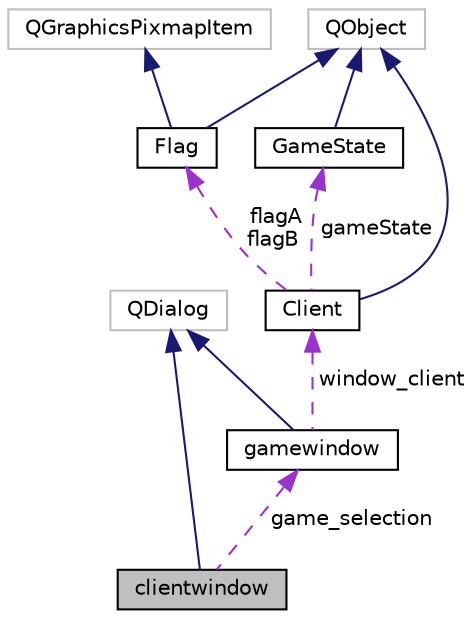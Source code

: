 digraph "clientwindow"
{
  edge [fontname="Helvetica",fontsize="10",labelfontname="Helvetica",labelfontsize="10"];
  node [fontname="Helvetica",fontsize="10",shape=record];
  Node1 [label="clientwindow",height=0.2,width=0.4,color="black", fillcolor="grey75", style="filled", fontcolor="black"];
  Node2 -> Node1 [dir="back",color="midnightblue",fontsize="10",style="solid",fontname="Helvetica"];
  Node2 [label="QDialog",height=0.2,width=0.4,color="grey75", fillcolor="white", style="filled"];
  Node3 -> Node1 [dir="back",color="darkorchid3",fontsize="10",style="dashed",label=" game_selection" ,fontname="Helvetica"];
  Node3 [label="gamewindow",height=0.2,width=0.4,color="black", fillcolor="white", style="filled",URL="$classgamewindow.html",tooltip="The gamewindow class. "];
  Node2 -> Node3 [dir="back",color="midnightblue",fontsize="10",style="solid",fontname="Helvetica"];
  Node4 -> Node3 [dir="back",color="darkorchid3",fontsize="10",style="dashed",label=" window_client" ,fontname="Helvetica"];
  Node4 [label="Client",height=0.2,width=0.4,color="black", fillcolor="white", style="filled",URL="$class_client.html"];
  Node5 -> Node4 [dir="back",color="midnightblue",fontsize="10",style="solid",fontname="Helvetica"];
  Node5 [label="QObject",height=0.2,width=0.4,color="grey75", fillcolor="white", style="filled"];
  Node6 -> Node4 [dir="back",color="darkorchid3",fontsize="10",style="dashed",label=" flagA\nflagB" ,fontname="Helvetica"];
  Node6 [label="Flag",height=0.2,width=0.4,color="black", fillcolor="white", style="filled",URL="$class_flag.html",tooltip="The Flag class. "];
  Node5 -> Node6 [dir="back",color="midnightblue",fontsize="10",style="solid",fontname="Helvetica"];
  Node7 -> Node6 [dir="back",color="midnightblue",fontsize="10",style="solid",fontname="Helvetica"];
  Node7 [label="QGraphicsPixmapItem",height=0.2,width=0.4,color="grey75", fillcolor="white", style="filled"];
  Node8 -> Node4 [dir="back",color="darkorchid3",fontsize="10",style="dashed",label=" gameState" ,fontname="Helvetica"];
  Node8 [label="GameState",height=0.2,width=0.4,color="black", fillcolor="white", style="filled",URL="$class_game_state.html",tooltip="The GameState class. "];
  Node5 -> Node8 [dir="back",color="midnightblue",fontsize="10",style="solid",fontname="Helvetica"];
}
